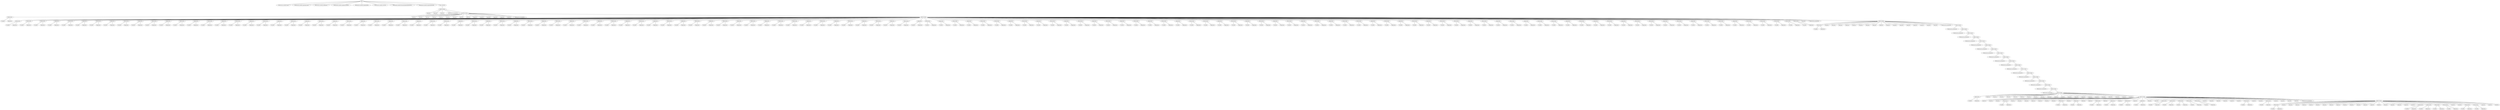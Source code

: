 graph nombre_del_grafo {
"Nodo0"[label=Raiz]; 
"Nodo1"[label="Declaracion metodo hanoi"]; 
"Nodo0"--"Nodo1"; 
"Nodo2"[label="Declaracion metodo imprimirvector"]; 
"Nodo0"--"Nodo2"; 
"Nodo3"[label="Declaracion metodo bubblesort"]; 
"Nodo0"--"Nodo3"; 
"Nodo4"[label="Declaracion metodo agregarvalorlista"]; 
"Nodo0"--"Nodo4"; 
"Nodo5"[label="Declaracion metodo imprimirlista"]; 
"Nodo0"--"Nodo5"; 
"Nodo6"[label="Declaracion metodo archivo3"]; 
"Nodo0"--"Nodo6"; 
"Nodo7"[label="Declaracion metodo funcionesespecialesnativas"]; 
"Nodo0"--"Nodo7"; 
"Nodo8"[label="Declaracion metodo imprimirlistachar"]; 
"Nodo0"--"Nodo8"; 
"Nodo9"[label="Exec archivo3"]; 
"Nodo0"--"Nodo9"; 
"Nodo10"[label="Instrucciones"]; 
"Nodo9"--"Nodo10"; 
"Nodo11"[label="Imprimir"]; 
"Nodo10"--"Nodo11"; 
"Nodo12"[label="Imprimir"]; 
"Nodo10"--"Nodo12"; 
"Nodo13"[label="Imprimir"]; 
"Nodo10"--"Nodo13"; 
"Nodo14"[label="Declaracion parametros"]; 
"Nodo10"--"Nodo14"; 
"Nodo15"[label="Instrucciones"]; 
"Nodo10"--"Nodo15"; 
"Nodo16"[label="Declaracion"]; 
"Nodo15"--"Nodo16"; 
"Nodo17"[label="Variable"]; 
"Nodo16"--"Nodo17"; 
"Nodo18"[label="Expresion"]; 
"Nodo16"--"Nodo18"; 
"Nodo19"[label="Imprimir"]; 
"Nodo15"--"Nodo19"; 
"Nodo20"[label="Imprimir"]; 
"Nodo15"--"Nodo20"; 
"Nodo21"[label="Imprimir"]; 
"Nodo15"--"Nodo21"; 
"Nodo22"[label="Imprimir"]; 
"Nodo15"--"Nodo22"; 
"Nodo23"[label="Imprimir"]; 
"Nodo15"--"Nodo23"; 
"Nodo24"[label="Imprimir"]; 
"Nodo15"--"Nodo24"; 
"Nodo25"[label="Imprimir"]; 
"Nodo15"--"Nodo25"; 
"Nodo26"[label="Imprimir"]; 
"Nodo15"--"Nodo26"; 
"Nodo27"[label="Imprimir"]; 
"Nodo15"--"Nodo27"; 
"Nodo28"[label="Imprimir"]; 
"Nodo15"--"Nodo28"; 
"Nodo29"[label="Imprimir"]; 
"Nodo15"--"Nodo29"; 
"Nodo30"[label="Imprimir"]; 
"Nodo15"--"Nodo30"; 
"Nodo31"[label="Imprimir"]; 
"Nodo15"--"Nodo31"; 
"Nodo32"[label="Imprimir"]; 
"Nodo15"--"Nodo32"; 
"Nodo33"[label="Imprimir"]; 
"Nodo15"--"Nodo33"; 
"Nodo34"[label="Declaracion parametros"]; 
"Nodo15"--"Nodo34"; 
"Nodo35"[label="Instrucciones"]; 
"Nodo15"--"Nodo35"; 
"Nodo36"[label="Declaracion"]; 
"Nodo35"--"Nodo36"; 
"Nodo37"[label="Variable"]; 
"Nodo36"--"Nodo37"; 
"Nodo38"[label="Expresion"]; 
"Nodo36"--"Nodo38"; 
"Nodo39"[label="Declaracion"]; 
"Nodo35"--"Nodo39"; 
"Nodo40"[label="Variable"]; 
"Nodo39"--"Nodo40"; 
"Nodo41"[label="Expresion"]; 
"Nodo39"--"Nodo41"; 
"Nodo42"[label="Declaracion"]; 
"Nodo35"--"Nodo42"; 
"Nodo43"[label="Variable"]; 
"Nodo42"--"Nodo43"; 
"Nodo44"[label="Expresion"]; 
"Nodo42"--"Nodo44"; 
"Nodo45"[label="Asignacion"]; 
"Nodo35"--"Nodo45"; 
"Nodo46"[label="Variable"]; 
"Nodo45"--"Nodo46"; 
"Nodo47"[label="Expresion"]; 
"Nodo45"--"Nodo47"; 
"Nodo48"[label="Declaracion"]; 
"Nodo35"--"Nodo48"; 
"Nodo49"[label="Variable"]; 
"Nodo48"--"Nodo49"; 
"Nodo50"[label="Expresion"]; 
"Nodo48"--"Nodo50"; 
"Nodo51"[label="Asignacion"]; 
"Nodo35"--"Nodo51"; 
"Nodo52"[label="Variable"]; 
"Nodo51"--"Nodo52"; 
"Nodo53"[label="Expresion"]; 
"Nodo51"--"Nodo53"; 
"Nodo54"[label="Declaracion"]; 
"Nodo35"--"Nodo54"; 
"Nodo55"[label="Variable"]; 
"Nodo54"--"Nodo55"; 
"Nodo56"[label="Expresion"]; 
"Nodo54"--"Nodo56"; 
"Nodo57"[label="Asignacion"]; 
"Nodo35"--"Nodo57"; 
"Nodo58"[label="Variable"]; 
"Nodo57"--"Nodo58"; 
"Nodo59"[label="Expresion"]; 
"Nodo57"--"Nodo59"; 
"Nodo60"[label="Declaracion"]; 
"Nodo35"--"Nodo60"; 
"Nodo61"[label="Variable"]; 
"Nodo60"--"Nodo61"; 
"Nodo62"[label="Expresion"]; 
"Nodo60"--"Nodo62"; 
"Nodo63"[label="Asignacion"]; 
"Nodo35"--"Nodo63"; 
"Nodo64"[label="Variable"]; 
"Nodo63"--"Nodo64"; 
"Nodo65"[label="Expresion"]; 
"Nodo63"--"Nodo65"; 
"Nodo66"[label="Declaracion"]; 
"Nodo35"--"Nodo66"; 
"Nodo67"[label="Variable"]; 
"Nodo66"--"Nodo67"; 
"Nodo68"[label="Expresion"]; 
"Nodo66"--"Nodo68"; 
"Nodo69"[label="Asignacion"]; 
"Nodo35"--"Nodo69"; 
"Nodo70"[label="Variable"]; 
"Nodo69"--"Nodo70"; 
"Nodo71"[label="Expresion"]; 
"Nodo69"--"Nodo71"; 
"Nodo72"[label="Declaracion"]; 
"Nodo35"--"Nodo72"; 
"Nodo73"[label="Variable"]; 
"Nodo72"--"Nodo73"; 
"Nodo74"[label="Expresion"]; 
"Nodo72"--"Nodo74"; 
"Nodo75"[label="Asignacion"]; 
"Nodo35"--"Nodo75"; 
"Nodo76"[label="Variable"]; 
"Nodo75"--"Nodo76"; 
"Nodo77"[label="Expresion"]; 
"Nodo75"--"Nodo77"; 
"Nodo78"[label="Declaracion"]; 
"Nodo35"--"Nodo78"; 
"Nodo79"[label="Variable"]; 
"Nodo78"--"Nodo79"; 
"Nodo80"[label="Expresion"]; 
"Nodo78"--"Nodo80"; 
"Nodo81"[label="Asignacion"]; 
"Nodo35"--"Nodo81"; 
"Nodo82"[label="Variable"]; 
"Nodo81"--"Nodo82"; 
"Nodo83"[label="Expresion"]; 
"Nodo81"--"Nodo83"; 
"Nodo84"[label="Declaracion"]; 
"Nodo35"--"Nodo84"; 
"Nodo85"[label="Variable"]; 
"Nodo84"--"Nodo85"; 
"Nodo86"[label="Expresion"]; 
"Nodo84"--"Nodo86"; 
"Nodo87"[label="Asignacion"]; 
"Nodo35"--"Nodo87"; 
"Nodo88"[label="Variable"]; 
"Nodo87"--"Nodo88"; 
"Nodo89"[label="Expresion"]; 
"Nodo87"--"Nodo89"; 
"Nodo90"[label="Declaracion"]; 
"Nodo35"--"Nodo90"; 
"Nodo91"[label="Variable"]; 
"Nodo90"--"Nodo91"; 
"Nodo92"[label="Expresion"]; 
"Nodo90"--"Nodo92"; 
"Nodo93"[label="Asignacion"]; 
"Nodo35"--"Nodo93"; 
"Nodo94"[label="Variable"]; 
"Nodo93"--"Nodo94"; 
"Nodo95"[label="Expresion"]; 
"Nodo93"--"Nodo95"; 
"Nodo96"[label="Declaracion"]; 
"Nodo35"--"Nodo96"; 
"Nodo97"[label="Variable"]; 
"Nodo96"--"Nodo97"; 
"Nodo98"[label="Expresion"]; 
"Nodo96"--"Nodo98"; 
"Nodo99"[label="Asignacion"]; 
"Nodo35"--"Nodo99"; 
"Nodo100"[label="Variable"]; 
"Nodo99"--"Nodo100"; 
"Nodo101"[label="Expresion"]; 
"Nodo99"--"Nodo101"; 
"Nodo102"[label="Declaracion"]; 
"Nodo35"--"Nodo102"; 
"Nodo103"[label="Variable"]; 
"Nodo102"--"Nodo103"; 
"Nodo104"[label="Expresion"]; 
"Nodo102"--"Nodo104"; 
"Nodo105"[label="Asignacion"]; 
"Nodo35"--"Nodo105"; 
"Nodo106"[label="Variable"]; 
"Nodo105"--"Nodo106"; 
"Nodo107"[label="Expresion"]; 
"Nodo105"--"Nodo107"; 
"Nodo108"[label="Declaracion"]; 
"Nodo35"--"Nodo108"; 
"Nodo109"[label="Variable"]; 
"Nodo108"--"Nodo109"; 
"Nodo110"[label="Expresion"]; 
"Nodo108"--"Nodo110"; 
"Nodo111"[label="Asignacion"]; 
"Nodo35"--"Nodo111"; 
"Nodo112"[label="Variable"]; 
"Nodo111"--"Nodo112"; 
"Nodo113"[label="Expresion"]; 
"Nodo111"--"Nodo113"; 
"Nodo114"[label="Declaracion"]; 
"Nodo35"--"Nodo114"; 
"Nodo115"[label="Variable"]; 
"Nodo114"--"Nodo115"; 
"Nodo116"[label="Expresion"]; 
"Nodo114"--"Nodo116"; 
"Nodo117"[label="Asignacion"]; 
"Nodo35"--"Nodo117"; 
"Nodo118"[label="Variable"]; 
"Nodo117"--"Nodo118"; 
"Nodo119"[label="Expresion"]; 
"Nodo117"--"Nodo119"; 
"Nodo120"[label="Declaracion"]; 
"Nodo35"--"Nodo120"; 
"Nodo121"[label="Variable"]; 
"Nodo120"--"Nodo121"; 
"Nodo122"[label="Expresion"]; 
"Nodo120"--"Nodo122"; 
"Nodo123"[label="Asignacion"]; 
"Nodo35"--"Nodo123"; 
"Nodo124"[label="Variable"]; 
"Nodo123"--"Nodo124"; 
"Nodo125"[label="Expresion"]; 
"Nodo123"--"Nodo125"; 
"Nodo126"[label="Declaracion"]; 
"Nodo35"--"Nodo126"; 
"Nodo127"[label="Variable"]; 
"Nodo126"--"Nodo127"; 
"Nodo128"[label="Expresion"]; 
"Nodo126"--"Nodo128"; 
"Nodo129"[label="Declaracion"]; 
"Nodo35"--"Nodo129"; 
"Nodo130"[label="Variable"]; 
"Nodo129"--"Nodo130"; 
"Nodo131"[label="Expresion"]; 
"Nodo129"--"Nodo131"; 
"Nodo132"[label="Asignacion"]; 
"Nodo35"--"Nodo132"; 
"Nodo133"[label="Variable"]; 
"Nodo132"--"Nodo133"; 
"Nodo134"[label="Expresion"]; 
"Nodo132"--"Nodo134"; 
"Nodo135"[label="Declaracion"]; 
"Nodo35"--"Nodo135"; 
"Nodo136"[label="Variable"]; 
"Nodo135"--"Nodo136"; 
"Nodo137"[label="Expresion"]; 
"Nodo135"--"Nodo137"; 
"Nodo138"[label="Asignacion"]; 
"Nodo35"--"Nodo138"; 
"Nodo139"[label="Variable"]; 
"Nodo138"--"Nodo139"; 
"Nodo140"[label="Expresion"]; 
"Nodo138"--"Nodo140"; 
"Nodo141"[label="Declaracion"]; 
"Nodo35"--"Nodo141"; 
"Nodo142"[label="Variable"]; 
"Nodo141"--"Nodo142"; 
"Nodo143"[label="Expresion"]; 
"Nodo141"--"Nodo143"; 
"Nodo144"[label="Asignacion"]; 
"Nodo35"--"Nodo144"; 
"Nodo145"[label="Variable"]; 
"Nodo144"--"Nodo145"; 
"Nodo146"[label="Expresion"]; 
"Nodo144"--"Nodo146"; 
"Nodo147"[label="Declaracion"]; 
"Nodo35"--"Nodo147"; 
"Nodo148"[label="Variable"]; 
"Nodo147"--"Nodo148"; 
"Nodo149"[label="Expresion"]; 
"Nodo147"--"Nodo149"; 
"Nodo150"[label="Asignacion"]; 
"Nodo35"--"Nodo150"; 
"Nodo151"[label="Variable"]; 
"Nodo150"--"Nodo151"; 
"Nodo152"[label="Expresion"]; 
"Nodo150"--"Nodo152"; 
"Nodo153"[label="Declaracion"]; 
"Nodo35"--"Nodo153"; 
"Nodo154"[label="Variable"]; 
"Nodo153"--"Nodo154"; 
"Nodo155"[label="Expresion"]; 
"Nodo153"--"Nodo155"; 
"Nodo156"[label="Asignacion"]; 
"Nodo35"--"Nodo156"; 
"Nodo157"[label="Variable"]; 
"Nodo156"--"Nodo157"; 
"Nodo158"[label="Expresion"]; 
"Nodo156"--"Nodo158"; 
"Nodo159"[label="Declaracion"]; 
"Nodo35"--"Nodo159"; 
"Nodo160"[label="Variable"]; 
"Nodo159"--"Nodo160"; 
"Nodo161"[label="Expresion"]; 
"Nodo159"--"Nodo161"; 
"Nodo162"[label="Asignacion"]; 
"Nodo35"--"Nodo162"; 
"Nodo163"[label="Variable"]; 
"Nodo162"--"Nodo163"; 
"Nodo164"[label="Expresion"]; 
"Nodo162"--"Nodo164"; 
"Nodo165"[label="Declaracion"]; 
"Nodo35"--"Nodo165"; 
"Nodo166"[label="Variable"]; 
"Nodo165"--"Nodo166"; 
"Nodo167"[label="Expresion"]; 
"Nodo165"--"Nodo167"; 
"Nodo168"[label="Asignacion"]; 
"Nodo35"--"Nodo168"; 
"Nodo169"[label="Variable"]; 
"Nodo168"--"Nodo169"; 
"Nodo170"[label="Expresion"]; 
"Nodo168"--"Nodo170"; 
"Nodo171"[label="Declaracion"]; 
"Nodo35"--"Nodo171"; 
"Nodo172"[label="Variable"]; 
"Nodo171"--"Nodo172"; 
"Nodo173"[label="Expresion"]; 
"Nodo171"--"Nodo173"; 
"Nodo174"[label="Asignacion"]; 
"Nodo35"--"Nodo174"; 
"Nodo175"[label="Variable"]; 
"Nodo174"--"Nodo175"; 
"Nodo176"[label="Expresion"]; 
"Nodo174"--"Nodo176"; 
"Nodo177"[label="Declaracion"]; 
"Nodo35"--"Nodo177"; 
"Nodo178"[label="Variable"]; 
"Nodo177"--"Nodo178"; 
"Nodo179"[label="Expresion"]; 
"Nodo177"--"Nodo179"; 
"Nodo180"[label="Asignacion"]; 
"Nodo35"--"Nodo180"; 
"Nodo181"[label="Variable"]; 
"Nodo180"--"Nodo181"; 
"Nodo182"[label="Expresion"]; 
"Nodo180"--"Nodo182"; 
"Nodo183"[label="Declaracion"]; 
"Nodo35"--"Nodo183"; 
"Nodo184"[label="Variable"]; 
"Nodo183"--"Nodo184"; 
"Nodo185"[label="Expresion"]; 
"Nodo183"--"Nodo185"; 
"Nodo186"[label="Asignacion"]; 
"Nodo35"--"Nodo186"; 
"Nodo187"[label="Variable"]; 
"Nodo186"--"Nodo187"; 
"Nodo188"[label="Expresion"]; 
"Nodo186"--"Nodo188"; 
"Nodo189"[label="Declaracion"]; 
"Nodo35"--"Nodo189"; 
"Nodo190"[label="Variable"]; 
"Nodo189"--"Nodo190"; 
"Nodo191"[label="Expresion"]; 
"Nodo189"--"Nodo191"; 
"Nodo192"[label="Asignacion"]; 
"Nodo35"--"Nodo192"; 
"Nodo193"[label="Variable"]; 
"Nodo192"--"Nodo193"; 
"Nodo194"[label="Expresion"]; 
"Nodo192"--"Nodo194"; 
"Nodo195"[label="Declaracion"]; 
"Nodo35"--"Nodo195"; 
"Nodo196"[label="Variable"]; 
"Nodo195"--"Nodo196"; 
"Nodo197"[label="Expresion"]; 
"Nodo195"--"Nodo197"; 
"Nodo198"[label="Asignacion"]; 
"Nodo35"--"Nodo198"; 
"Nodo199"[label="Variable"]; 
"Nodo198"--"Nodo199"; 
"Nodo200"[label="Expresion"]; 
"Nodo198"--"Nodo200"; 
"Nodo201"[label="Declaracion"]; 
"Nodo35"--"Nodo201"; 
"Nodo202"[label="Variable"]; 
"Nodo201"--"Nodo202"; 
"Nodo203"[label="Expresion"]; 
"Nodo201"--"Nodo203"; 
"Nodo204"[label="Declaracion"]; 
"Nodo35"--"Nodo204"; 
"Nodo205"[label="Variable"]; 
"Nodo204"--"Nodo205"; 
"Nodo206"[label="Expresion"]; 
"Nodo204"--"Nodo206"; 
"Nodo207"[label="Asignacion"]; 
"Nodo35"--"Nodo207"; 
"Nodo208"[label="Variable"]; 
"Nodo207"--"Nodo208"; 
"Nodo209"[label="Expresion"]; 
"Nodo207"--"Nodo209"; 
"Nodo210"[label="Declaracion"]; 
"Nodo35"--"Nodo210"; 
"Nodo211"[label="Variable"]; 
"Nodo210"--"Nodo211"; 
"Nodo212"[label="Expresion"]; 
"Nodo210"--"Nodo212"; 
"Nodo213"[label="Asignacion"]; 
"Nodo35"--"Nodo213"; 
"Nodo214"[label="Variable"]; 
"Nodo213"--"Nodo214"; 
"Nodo215"[label="Expresion"]; 
"Nodo213"--"Nodo215"; 
"Nodo216"[label="Declaracion"]; 
"Nodo35"--"Nodo216"; 
"Nodo217"[label="Variable"]; 
"Nodo216"--"Nodo217"; 
"Nodo218"[label="Expresion"]; 
"Nodo216"--"Nodo218"; 
"Nodo219"[label="Asignacion"]; 
"Nodo35"--"Nodo219"; 
"Nodo220"[label="Variable"]; 
"Nodo219"--"Nodo220"; 
"Nodo221"[label="Expresion"]; 
"Nodo219"--"Nodo221"; 
"Nodo222"[label="Declaracion"]; 
"Nodo35"--"Nodo222"; 
"Nodo223"[label="Variable"]; 
"Nodo222"--"Nodo223"; 
"Nodo224"[label="Expresion"]; 
"Nodo222"--"Nodo224"; 
"Nodo225"[label="Asignacion"]; 
"Nodo35"--"Nodo225"; 
"Nodo226"[label="Variable"]; 
"Nodo225"--"Nodo226"; 
"Nodo227"[label="Expresion"]; 
"Nodo225"--"Nodo227"; 
"Nodo228"[label="Declaracion"]; 
"Nodo35"--"Nodo228"; 
"Nodo229"[label="Variable"]; 
"Nodo228"--"Nodo229"; 
"Nodo230"[label="Expresion"]; 
"Nodo228"--"Nodo230"; 
"Nodo231"[label="Asignacion"]; 
"Nodo35"--"Nodo231"; 
"Nodo232"[label="Variable"]; 
"Nodo231"--"Nodo232"; 
"Nodo233"[label="Expresion"]; 
"Nodo231"--"Nodo233"; 
"Nodo234"[label="Declaracion"]; 
"Nodo35"--"Nodo234"; 
"Nodo235"[label="Variable"]; 
"Nodo234"--"Nodo235"; 
"Nodo236"[label="Expresion"]; 
"Nodo234"--"Nodo236"; 
"Nodo237"[label="Asignacion"]; 
"Nodo35"--"Nodo237"; 
"Nodo238"[label="Variable"]; 
"Nodo237"--"Nodo238"; 
"Nodo239"[label="Expresion"]; 
"Nodo237"--"Nodo239"; 
"Nodo240"[label="Declaracion"]; 
"Nodo35"--"Nodo240"; 
"Nodo241"[label="Variable"]; 
"Nodo240"--"Nodo241"; 
"Nodo242"[label="Expresion"]; 
"Nodo240"--"Nodo242"; 
"Nodo243"[label="Asignacion"]; 
"Nodo35"--"Nodo243"; 
"Nodo244"[label="Variable"]; 
"Nodo243"--"Nodo244"; 
"Nodo245"[label="Expresion"]; 
"Nodo243"--"Nodo245"; 
"Nodo246"[label="Declaracion"]; 
"Nodo35"--"Nodo246"; 
"Nodo247"[label="Variable"]; 
"Nodo246"--"Nodo247"; 
"Nodo248"[label="Expresion"]; 
"Nodo246"--"Nodo248"; 
"Nodo249"[label="Declaracion"]; 
"Nodo35"--"Nodo249"; 
"Nodo250"[label="Variable"]; 
"Nodo249"--"Nodo250"; 
"Nodo251"[label="Expresion"]; 
"Nodo249"--"Nodo251"; 
"Nodo252"[label="Asignacion"]; 
"Nodo35"--"Nodo252"; 
"Nodo253"[label="Variable"]; 
"Nodo252"--"Nodo253"; 
"Nodo254"[label="Expresion"]; 
"Nodo252"--"Nodo254"; 
"Nodo255"[label="Declaracion"]; 
"Nodo35"--"Nodo255"; 
"Nodo256"[label="Variable"]; 
"Nodo255"--"Nodo256"; 
"Nodo257"[label="Expresion"]; 
"Nodo255"--"Nodo257"; 
"Nodo258"[label="Asignacion"]; 
"Nodo35"--"Nodo258"; 
"Nodo259"[label="Variable"]; 
"Nodo258"--"Nodo259"; 
"Nodo260"[label="Expresion"]; 
"Nodo258"--"Nodo260"; 
"Nodo261"[label="Declaracion"]; 
"Nodo35"--"Nodo261"; 
"Nodo262"[label="Variable"]; 
"Nodo261"--"Nodo262"; 
"Nodo263"[label="Expresion"]; 
"Nodo261"--"Nodo263"; 
"Nodo264"[label="Asignacion"]; 
"Nodo35"--"Nodo264"; 
"Nodo265"[label="Variable"]; 
"Nodo264"--"Nodo265"; 
"Nodo266"[label="Expresion"]; 
"Nodo264"--"Nodo266"; 
"Nodo267"[label="Declaracion"]; 
"Nodo35"--"Nodo267"; 
"Nodo268"[label="Variable"]; 
"Nodo267"--"Nodo268"; 
"Nodo269"[label="Expresion"]; 
"Nodo267"--"Nodo269"; 
"Nodo270"[label="Asignacion"]; 
"Nodo35"--"Nodo270"; 
"Nodo271"[label="Variable"]; 
"Nodo270"--"Nodo271"; 
"Nodo272"[label="Expresion"]; 
"Nodo270"--"Nodo272"; 
"Nodo273"[label="Declaracion"]; 
"Nodo35"--"Nodo273"; 
"Nodo274"[label="Variable"]; 
"Nodo273"--"Nodo274"; 
"Nodo275"[label="Expresion"]; 
"Nodo273"--"Nodo275"; 
"Nodo276"[label="Asignacion"]; 
"Nodo35"--"Nodo276"; 
"Nodo277"[label="Variable"]; 
"Nodo276"--"Nodo277"; 
"Nodo278"[label="Expresion"]; 
"Nodo276"--"Nodo278"; 
"Nodo279"[label="Declaracion"]; 
"Nodo35"--"Nodo279"; 
"Nodo280"[label="Variable"]; 
"Nodo279"--"Nodo280"; 
"Nodo281"[label="Expresion"]; 
"Nodo279"--"Nodo281"; 
"Nodo282"[label="Asignacion"]; 
"Nodo35"--"Nodo282"; 
"Nodo283"[label="Variable"]; 
"Nodo282"--"Nodo283"; 
"Nodo284"[label="Expresion"]; 
"Nodo282"--"Nodo284"; 
"Nodo285"[label="Declaracion"]; 
"Nodo35"--"Nodo285"; 
"Nodo286"[label="Variable"]; 
"Nodo285"--"Nodo286"; 
"Nodo287"[label="Expresion"]; 
"Nodo285"--"Nodo287"; 
"Nodo288"[label="Asignacion"]; 
"Nodo35"--"Nodo288"; 
"Nodo289"[label="Variable"]; 
"Nodo288"--"Nodo289"; 
"Nodo290"[label="Expresion"]; 
"Nodo288"--"Nodo290"; 
"Nodo291"[label="Declaracion"]; 
"Nodo35"--"Nodo291"; 
"Nodo292"[label="Variable"]; 
"Nodo291"--"Nodo292"; 
"Nodo293"[label="Expresion"]; 
"Nodo291"--"Nodo293"; 
"Nodo294"[label="Declaracion"]; 
"Nodo35"--"Nodo294"; 
"Nodo295"[label="Variable"]; 
"Nodo294"--"Nodo295"; 
"Nodo296"[label="Expresion"]; 
"Nodo294"--"Nodo296"; 
"Nodo297"[label="Asignacion"]; 
"Nodo35"--"Nodo297"; 
"Nodo298"[label="Variable"]; 
"Nodo297"--"Nodo298"; 
"Nodo299"[label="Expresion"]; 
"Nodo297"--"Nodo299"; 
"Nodo300"[label="Declaracion"]; 
"Nodo35"--"Nodo300"; 
"Nodo301"[label="Variable"]; 
"Nodo300"--"Nodo301"; 
"Nodo302"[label="Expresion"]; 
"Nodo300"--"Nodo302"; 
"Nodo303"[label="Asignacion"]; 
"Nodo35"--"Nodo303"; 
"Nodo304"[label="Variable"]; 
"Nodo303"--"Nodo304"; 
"Nodo305"[label="Expresion"]; 
"Nodo303"--"Nodo305"; 
"Nodo306"[label="Declaracion"]; 
"Nodo35"--"Nodo306"; 
"Nodo307"[label="Variable"]; 
"Nodo306"--"Nodo307"; 
"Nodo308"[label="Expresion"]; 
"Nodo306"--"Nodo308"; 
"Nodo309"[label="Asignacion"]; 
"Nodo35"--"Nodo309"; 
"Nodo310"[label="Variable"]; 
"Nodo309"--"Nodo310"; 
"Nodo311"[label="Expresion"]; 
"Nodo309"--"Nodo311"; 
"Nodo312"[label="Declaracion"]; 
"Nodo35"--"Nodo312"; 
"Nodo313"[label="Variable"]; 
"Nodo312"--"Nodo313"; 
"Nodo314"[label="Expresion"]; 
"Nodo312"--"Nodo314"; 
"Nodo315"[label="Asignacion"]; 
"Nodo35"--"Nodo315"; 
"Nodo316"[label="Variable"]; 
"Nodo315"--"Nodo316"; 
"Nodo317"[label="Expresion"]; 
"Nodo315"--"Nodo317"; 
"Nodo318"[label="Declaracion"]; 
"Nodo35"--"Nodo318"; 
"Nodo319"[label="Variable"]; 
"Nodo318"--"Nodo319"; 
"Nodo320"[label="Expresion"]; 
"Nodo318"--"Nodo320"; 
"Nodo321"[label="Asignacion"]; 
"Nodo35"--"Nodo321"; 
"Nodo322"[label="Variable"]; 
"Nodo321"--"Nodo322"; 
"Nodo323"[label="Expresion"]; 
"Nodo321"--"Nodo323"; 
"Nodo324"[label="Declaracion"]; 
"Nodo35"--"Nodo324"; 
"Nodo325"[label="Variable"]; 
"Nodo324"--"Nodo325"; 
"Nodo326"[label="Expresion"]; 
"Nodo324"--"Nodo326"; 
"Nodo327"[label="Declaracion"]; 
"Nodo35"--"Nodo327"; 
"Nodo328"[label="Variable"]; 
"Nodo327"--"Nodo328"; 
"Nodo329"[label="Expresion"]; 
"Nodo327"--"Nodo329"; 
"Nodo330"[label="Asignacion"]; 
"Nodo35"--"Nodo330"; 
"Nodo331"[label="Variable"]; 
"Nodo330"--"Nodo331"; 
"Nodo332"[label="Expresion"]; 
"Nodo330"--"Nodo332"; 
"Nodo333"[label="Declaracion"]; 
"Nodo35"--"Nodo333"; 
"Nodo334"[label="Variable"]; 
"Nodo333"--"Nodo334"; 
"Nodo335"[label="Expresion"]; 
"Nodo333"--"Nodo335"; 
"Nodo336"[label="Asignacion"]; 
"Nodo35"--"Nodo336"; 
"Nodo337"[label="Variable"]; 
"Nodo336"--"Nodo337"; 
"Nodo338"[label="Expresion"]; 
"Nodo336"--"Nodo338"; 
"Nodo339"[label="Declaracion"]; 
"Nodo35"--"Nodo339"; 
"Nodo340"[label="Variable"]; 
"Nodo339"--"Nodo340"; 
"Nodo341"[label="Expresion"]; 
"Nodo339"--"Nodo341"; 
"Nodo342"[label="Asignacion"]; 
"Nodo35"--"Nodo342"; 
"Nodo343"[label="Variable"]; 
"Nodo342"--"Nodo343"; 
"Nodo344"[label="Expresion"]; 
"Nodo342"--"Nodo344"; 
"Nodo345"[label="Declaracion"]; 
"Nodo35"--"Nodo345"; 
"Nodo346"[label="Variable"]; 
"Nodo345"--"Nodo346"; 
"Nodo347"[label="Expresion"]; 
"Nodo345"--"Nodo347"; 
"Nodo348"[label="Declaracion"]; 
"Nodo35"--"Nodo348"; 
"Nodo349"[label="Variable"]; 
"Nodo348"--"Nodo349"; 
"Nodo350"[label="Expresion"]; 
"Nodo348"--"Nodo350"; 
"Nodo351"[label="Asignacion"]; 
"Nodo35"--"Nodo351"; 
"Nodo352"[label="Variable"]; 
"Nodo351"--"Nodo352"; 
"Nodo353"[label="Expresion"]; 
"Nodo351"--"Nodo353"; 
"Nodo354"[label="Declaracion"]; 
"Nodo35"--"Nodo354"; 
"Nodo355"[label="Variable"]; 
"Nodo354"--"Nodo355"; 
"Nodo356"[label="Expresion"]; 
"Nodo354"--"Nodo356"; 
"Nodo357"[label="Asignacion"]; 
"Nodo35"--"Nodo357"; 
"Nodo358"[label="Variable"]; 
"Nodo357"--"Nodo358"; 
"Nodo359"[label="Expresion"]; 
"Nodo357"--"Nodo359"; 
"Nodo360"[label="Declaracion"]; 
"Nodo35"--"Nodo360"; 
"Nodo361"[label="Variable"]; 
"Nodo360"--"Nodo361"; 
"Nodo362"[label="Expresion"]; 
"Nodo360"--"Nodo362"; 
"Nodo363"[label="Asignacion"]; 
"Nodo35"--"Nodo363"; 
"Nodo364"[label="Variable"]; 
"Nodo363"--"Nodo364"; 
"Nodo365"[label="Expresion"]; 
"Nodo363"--"Nodo365"; 
"Nodo366"[label="Declaracion"]; 
"Nodo35"--"Nodo366"; 
"Nodo367"[label="Variable"]; 
"Nodo366"--"Nodo367"; 
"Nodo368"[label="Expresion"]; 
"Nodo366"--"Nodo368"; 
"Nodo369"[label="Declaracion"]; 
"Nodo35"--"Nodo369"; 
"Nodo370"[label="Variable"]; 
"Nodo369"--"Nodo370"; 
"Nodo371"[label="Expresion"]; 
"Nodo369"--"Nodo371"; 
"Nodo372"[label="Asignacion"]; 
"Nodo35"--"Nodo372"; 
"Nodo373"[label="Variable"]; 
"Nodo372"--"Nodo373"; 
"Nodo374"[label="Expresion"]; 
"Nodo372"--"Nodo374"; 
"Nodo375"[label="Declaracion"]; 
"Nodo35"--"Nodo375"; 
"Nodo376"[label="Variable"]; 
"Nodo375"--"Nodo376"; 
"Nodo377"[label="Expresion"]; 
"Nodo375"--"Nodo377"; 
"Nodo378"[label="Asignacion"]; 
"Nodo35"--"Nodo378"; 
"Nodo379"[label="Variable"]; 
"Nodo378"--"Nodo379"; 
"Nodo380"[label="Expresion"]; 
"Nodo378"--"Nodo380"; 
"Nodo381"[label="Declaracion"]; 
"Nodo35"--"Nodo381"; 
"Nodo382"[label="Variable"]; 
"Nodo381"--"Nodo382"; 
"Nodo383"[label="Expresion"]; 
"Nodo381"--"Nodo383"; 
"Nodo384"[label="Asignacion"]; 
"Nodo35"--"Nodo384"; 
"Nodo385"[label="Variable"]; 
"Nodo384"--"Nodo385"; 
"Nodo386"[label="Expresion"]; 
"Nodo384"--"Nodo386"; 
"Nodo387"[label="Declaracion"]; 
"Nodo35"--"Nodo387"; 
"Nodo388"[label="Variable"]; 
"Nodo387"--"Nodo388"; 
"Nodo389"[label="Expresion"]; 
"Nodo387"--"Nodo389"; 
"Nodo390"[label="Declaracion"]; 
"Nodo35"--"Nodo390"; 
"Nodo391"[label="Variable"]; 
"Nodo390"--"Nodo391"; 
"Nodo392"[label="Expresion"]; 
"Nodo390"--"Nodo392"; 
"Nodo393"[label="Asignacion"]; 
"Nodo35"--"Nodo393"; 
"Nodo394"[label="Variable"]; 
"Nodo393"--"Nodo394"; 
"Nodo395"[label="Expresion"]; 
"Nodo393"--"Nodo395"; 
"Nodo396"[label="Declaracion"]; 
"Nodo35"--"Nodo396"; 
"Nodo397"[label="Variable"]; 
"Nodo396"--"Nodo397"; 
"Nodo398"[label="Expresion"]; 
"Nodo396"--"Nodo398"; 
"Nodo399"[label="Asignacion"]; 
"Nodo35"--"Nodo399"; 
"Nodo400"[label="Variable"]; 
"Nodo399"--"Nodo400"; 
"Nodo401"[label="Expresion"]; 
"Nodo399"--"Nodo401"; 
"Nodo402"[label="Declaracion"]; 
"Nodo35"--"Nodo402"; 
"Nodo403"[label="Variable"]; 
"Nodo402"--"Nodo403"; 
"Nodo404"[label="Expresion"]; 
"Nodo402"--"Nodo404"; 
"Nodo405"[label="Declaracion"]; 
"Nodo35"--"Nodo405"; 
"Nodo406"[label="Variable"]; 
"Nodo405"--"Nodo406"; 
"Nodo407"[label="Expresion"]; 
"Nodo405"--"Nodo407"; 
"Nodo408"[label="Asignacion"]; 
"Nodo35"--"Nodo408"; 
"Nodo409"[label="Variable"]; 
"Nodo408"--"Nodo409"; 
"Nodo410"[label="Expresion"]; 
"Nodo408"--"Nodo410"; 
"Nodo411"[label="Declaracion"]; 
"Nodo35"--"Nodo411"; 
"Nodo412"[label="Variable"]; 
"Nodo411"--"Nodo412"; 
"Nodo413"[label="Expresion"]; 
"Nodo411"--"Nodo413"; 
"Nodo414"[label="Declaracion"]; 
"Nodo35"--"Nodo414"; 
"Nodo415"[label="Variable"]; 
"Nodo414"--"Nodo415"; 
"Nodo416"[label="Expresion"]; 
"Nodo414"--"Nodo416"; 
"Nodo417"[label="Declaracion"]; 
"Nodo35"--"Nodo417"; 
"Nodo418"[label="Variable"]; 
"Nodo417"--"Nodo418"; 
"Nodo419"[label="Expresion"]; 
"Nodo417"--"Nodo419"; 
"Nodo420"[label="Declaracion"]; 
"Nodo35"--"Nodo420"; 
"Nodo421"[label="Variable"]; 
"Nodo420"--"Nodo421"; 
"Nodo422"[label="Expresion"]; 
"Nodo420"--"Nodo422"; 
"Nodo423"[label="Declaracion"]; 
"Nodo35"--"Nodo423"; 
"Nodo424"[label="Variable"]; 
"Nodo423"--"Nodo424"; 
"Nodo425"[label="Expresion"]; 
"Nodo423"--"Nodo425"; 
"Nodo426"[label="Imprimir"]; 
"Nodo35"--"Nodo426"; 
"Nodo427"[label="Declaracion parametros"]; 
"Nodo35"--"Nodo427"; 
"Nodo428"[label="Instrucciones"]; 
"Nodo35"--"Nodo428"; 
"Nodo429"[label="Declaracion"]; 
"Nodo428"--"Nodo429"; 
"Nodo430"[label="Variable"]; 
"Nodo429"--"Nodo430"; 
"Nodo431"[label="Expresion"]; 
"Nodo429"--"Nodo431"; 
"Nodo432"[label="Imprimir"]; 
"Nodo428"--"Nodo432"; 
"Nodo433"[label="Imprimir"]; 
"Nodo428"--"Nodo433"; 
"Nodo434"[label="Imprimir"]; 
"Nodo428"--"Nodo434"; 
"Nodo435"[label="Imprimir"]; 
"Nodo428"--"Nodo435"; 
"Nodo436"[label="Imprimir"]; 
"Nodo428"--"Nodo436"; 
"Nodo437"[label="Imprimir"]; 
"Nodo428"--"Nodo437"; 
"Nodo438"[label="Imprimir"]; 
"Nodo428"--"Nodo438"; 
"Nodo439"[label="Imprimir"]; 
"Nodo428"--"Nodo439"; 
"Nodo440"[label="Imprimir"]; 
"Nodo428"--"Nodo440"; 
"Nodo441"[label="Imprimir"]; 
"Nodo428"--"Nodo441"; 
"Nodo442"[label="Imprimir"]; 
"Nodo428"--"Nodo442"; 
"Nodo443"[label="Imprimir"]; 
"Nodo428"--"Nodo443"; 
"Nodo444"[label="Imprimir"]; 
"Nodo428"--"Nodo444"; 
"Nodo445"[label="Imprimir"]; 
"Nodo428"--"Nodo445"; 
"Nodo446"[label="Imprimir"]; 
"Nodo428"--"Nodo446"; 
"Nodo447"[label="Imprimir"]; 
"Nodo428"--"Nodo447"; 
"Nodo448"[label="Imprimir"]; 
"Nodo428"--"Nodo448"; 
"Nodo449"[label="Declaracion parametros"]; 
"Nodo428"--"Nodo449"; 
"Nodo450"[label="Instrucciones"]; 
"Nodo428"--"Nodo450"; 
"Nodo451"[label="Declaracion parametros"]; 
"Nodo450"--"Nodo451"; 
"Nodo452"[label="Instrucciones"]; 
"Nodo450"--"Nodo452"; 
"Nodo453"[label="Declaracion parametros"]; 
"Nodo452"--"Nodo453"; 
"Nodo454"[label="Instrucciones"]; 
"Nodo452"--"Nodo454"; 
"Nodo455"[label="Declaracion parametros"]; 
"Nodo454"--"Nodo455"; 
"Nodo456"[label="Instrucciones"]; 
"Nodo454"--"Nodo456"; 
"Nodo457"[label="Declaracion parametros"]; 
"Nodo456"--"Nodo457"; 
"Nodo458"[label="Instrucciones"]; 
"Nodo456"--"Nodo458"; 
"Nodo459"[label="Declaracion parametros"]; 
"Nodo458"--"Nodo459"; 
"Nodo460"[label="Instrucciones"]; 
"Nodo458"--"Nodo460"; 
"Nodo461"[label="Declaracion parametros"]; 
"Nodo460"--"Nodo461"; 
"Nodo462"[label="Instrucciones"]; 
"Nodo460"--"Nodo462"; 
"Nodo463"[label="Declaracion parametros"]; 
"Nodo462"--"Nodo463"; 
"Nodo464"[label="Instrucciones"]; 
"Nodo462"--"Nodo464"; 
"Nodo465"[label="Declaracion parametros"]; 
"Nodo464"--"Nodo465"; 
"Nodo466"[label="Instrucciones"]; 
"Nodo464"--"Nodo466"; 
"Nodo467"[label="Declaracion parametros"]; 
"Nodo466"--"Nodo467"; 
"Nodo468"[label="Instrucciones"]; 
"Nodo466"--"Nodo468"; 
"Nodo469"[label="Declaracion parametros"]; 
"Nodo468"--"Nodo469"; 
"Nodo470"[label="Instrucciones"]; 
"Nodo468"--"Nodo470"; 
"Nodo471"[label="Declaracion parametros"]; 
"Nodo470"--"Nodo471"; 
"Nodo472"[label="Instrucciones"]; 
"Nodo470"--"Nodo472"; 
"Nodo473"[label="Declaracion parametros"]; 
"Nodo472"--"Nodo473"; 
"Nodo474"[label="Instrucciones"]; 
"Nodo472"--"Nodo474"; 
"Nodo475"[label="Declaracion parametros"]; 
"Nodo474"--"Nodo475"; 
"Nodo476"[label="Instrucciones"]; 
"Nodo474"--"Nodo476"; 
"Nodo477"[label="Declaracion parametros"]; 
"Nodo476"--"Nodo477"; 
"Nodo478"[label="Instrucciones"]; 
"Nodo476"--"Nodo478"; 
"Nodo479"[label="Declaracion parametros"]; 
"Nodo478"--"Nodo479"; 
"Nodo480"[label="Instrucciones"]; 
"Nodo478"--"Nodo480"; 
"Nodo481"[label="Declaracion parametros"]; 
"Nodo480"--"Nodo481"; 
"Nodo482"[label="Instrucciones"]; 
"Nodo480"--"Nodo482"; 
"Nodo483"[label="Declaracion parametros"]; 
"Nodo482"--"Nodo483"; 
"Nodo484"[label="Instrucciones"]; 
"Nodo482"--"Nodo484"; 
"Nodo485"[label="Declaracion"]; 
"Nodo484"--"Nodo485"; 
"Nodo486"[label="Variable"]; 
"Nodo485"--"Nodo486"; 
"Nodo487"[label="Expresion"]; 
"Nodo485"--"Nodo487"; 
"Nodo488"[label="Imprimir"]; 
"Nodo484"--"Nodo488"; 
"Nodo489"[label="Imprimir"]; 
"Nodo484"--"Nodo489"; 
"Nodo490"[label="Imprimir"]; 
"Nodo484"--"Nodo490"; 
"Nodo491"[label="Imprimir"]; 
"Nodo484"--"Nodo491"; 
"Nodo492"[label="Imprimir"]; 
"Nodo484"--"Nodo492"; 
"Nodo493"[label="Imprimir"]; 
"Nodo484"--"Nodo493"; 
"Nodo494"[label="Imprimir"]; 
"Nodo484"--"Nodo494"; 
"Nodo495"[label="Imprimir"]; 
"Nodo484"--"Nodo495"; 
"Nodo496"[label="Imprimir"]; 
"Nodo484"--"Nodo496"; 
"Nodo497"[label="Imprimir"]; 
"Nodo484"--"Nodo497"; 
"Nodo498"[label="Imprimir"]; 
"Nodo484"--"Nodo498"; 
"Nodo499"[label="Imprimir"]; 
"Nodo484"--"Nodo499"; 
"Nodo500"[label="Imprimir"]; 
"Nodo484"--"Nodo500"; 
"Nodo501"[label="Imprimir"]; 
"Nodo484"--"Nodo501"; 
"Nodo502"[label="Imprimir"]; 
"Nodo484"--"Nodo502"; 
"Nodo503"[label="Imprimir"]; 
"Nodo484"--"Nodo503"; 
"Nodo504"[label="Imprimir"]; 
"Nodo484"--"Nodo504"; 
"Nodo505"[label="Imprimir"]; 
"Nodo484"--"Nodo505"; 
"Nodo506"[label="Imprimir"]; 
"Nodo484"--"Nodo506"; 
"Nodo507"[label="Imprimir"]; 
"Nodo484"--"Nodo507"; 
"Nodo508"[label="Imprimir"]; 
"Nodo484"--"Nodo508"; 
"Nodo509"[label="Imprimir"]; 
"Nodo484"--"Nodo509"; 
"Nodo510"[label="Instrucciones"]; 
"Nodo484"--"Nodo510"; 
"Nodo511"[label="Imprimir"]; 
"Nodo510"--"Nodo511"; 
"Nodo512"[label="Imprimir"]; 
"Nodo510"--"Nodo512"; 
"Nodo513"[label="Imprimir"]; 
"Nodo510"--"Nodo513"; 
"Nodo514"[label="Declaracion"]; 
"Nodo510"--"Nodo514"; 
"Nodo515"[label="Variable"]; 
"Nodo514"--"Nodo515"; 
"Nodo516"[label="Expresion"]; 
"Nodo514"--"Nodo516"; 
"Nodo517"[label="Imprimir"]; 
"Nodo510"--"Nodo517"; 
"Nodo518"[label="Imprimir"]; 
"Nodo510"--"Nodo518"; 
"Nodo519"[label="Imprimir"]; 
"Nodo510"--"Nodo519"; 
"Nodo520"[label="Imprimir"]; 
"Nodo510"--"Nodo520"; 
"Nodo521"[label="Imprimir"]; 
"Nodo510"--"Nodo521"; 
"Nodo522"[label="Imprimir"]; 
"Nodo510"--"Nodo522"; 
"Nodo523"[label="Imprimir"]; 
"Nodo510"--"Nodo523"; 
"Nodo524"[label="Declaracion"]; 
"Nodo510"--"Nodo524"; 
"Nodo525"[label="Variable"]; 
"Nodo524"--"Nodo525"; 
"Nodo526"[label="Expresion"]; 
"Nodo524"--"Nodo526"; 
"Nodo527"[label="Imprimir"]; 
"Nodo510"--"Nodo527"; 
"Nodo528"[label="Asignacion"]; 
"Nodo510"--"Nodo528"; 
"Nodo529"[label="Variable"]; 
"Nodo528"--"Nodo529"; 
"Nodo530"[label="Expresion"]; 
"Nodo528"--"Nodo530"; 
"Nodo531"[label="Imprimir"]; 
"Nodo510"--"Nodo531"; 
"Nodo532"[label="Imprimir"]; 
"Nodo510"--"Nodo532"; 
"Nodo533"[label="Declaracion"]; 
"Nodo510"--"Nodo533"; 
"Nodo534"[label="Variable"]; 
"Nodo533"--"Nodo534"; 
"Nodo535"[label="Expresion"]; 
"Nodo533"--"Nodo535"; 
"Nodo536"[label="Imprimir"]; 
"Nodo510"--"Nodo536"; 
"Nodo537"[label="Asignacion"]; 
"Nodo510"--"Nodo537"; 
"Nodo538"[label="Variable"]; 
"Nodo537"--"Nodo538"; 
"Nodo539"[label="Expresion"]; 
"Nodo537"--"Nodo539"; 
"Nodo540"[label="Imprimir"]; 
"Nodo510"--"Nodo540"; 
"Nodo541"[label="Declaracion"]; 
"Nodo510"--"Nodo541"; 
"Nodo542"[label="Variable"]; 
"Nodo541"--"Nodo542"; 
"Nodo543"[label="Expresion"]; 
"Nodo541"--"Nodo543"; 
"Nodo544"[label="Imprimir"]; 
"Nodo510"--"Nodo544"; 
"Nodo545"[label="Asignacion"]; 
"Nodo510"--"Nodo545"; 
"Nodo546"[label="Variable"]; 
"Nodo545"--"Nodo546"; 
"Nodo547"[label="Expresion"]; 
"Nodo545"--"Nodo547"; 
"Nodo548"[label="Imprimir"]; 
"Nodo510"--"Nodo548"; 
"Nodo549"[label="Imprimir"]; 
"Nodo510"--"Nodo549"; 
"Nodo550"[label="Declaracion"]; 
"Nodo510"--"Nodo550"; 
"Nodo551"[label="Variable"]; 
"Nodo550"--"Nodo551"; 
"Nodo552"[label="Expresion"]; 
"Nodo550"--"Nodo552"; 
"Nodo553"[label="Declaracion"]; 
"Nodo510"--"Nodo553"; 
"Nodo554"[label="Variable"]; 
"Nodo553"--"Nodo554"; 
"Nodo555"[label="Expresion"]; 
"Nodo553"--"Nodo555"; 
"Nodo556"[label="Declaracion"]; 
"Nodo510"--"Nodo556"; 
"Nodo557"[label="Variable"]; 
"Nodo556"--"Nodo557"; 
"Nodo558"[label="Expresion"]; 
"Nodo556"--"Nodo558"; 
"Nodo559"[label="Declaracion"]; 
"Nodo510"--"Nodo559"; 
"Nodo560"[label="Variable"]; 
"Nodo559"--"Nodo560"; 
"Nodo561"[label="Expresion"]; 
"Nodo559"--"Nodo561"; 
"Nodo562"[label="Declaracion"]; 
"Nodo510"--"Nodo562"; 
"Nodo563"[label="Variable"]; 
"Nodo562"--"Nodo563"; 
"Nodo564"[label="Expresion"]; 
"Nodo562"--"Nodo564"; 
"Nodo565"[label="Imprimir"]; 
"Nodo510"--"Nodo565"; 
"Nodo566"[label="Imprimir"]; 
"Nodo510"--"Nodo566"; 
"Nodo567"[label="Imprimir"]; 
"Nodo510"--"Nodo567"; 
"Nodo568"[label="Imprimir"]; 
"Nodo510"--"Nodo568"; 
"Nodo569"[label="Imprimir"]; 
"Nodo510"--"Nodo569"; 
"Nodo570"[label="Imprimir"]; 
"Nodo510"--"Nodo570"; 
"Nodo571"[label="Declaracion"]; 
"Nodo510"--"Nodo571"; 
"Nodo572"[label="Variable"]; 
"Nodo571"--"Nodo572"; 
"Nodo573"[label="Expresion"]; 
"Nodo571"--"Nodo573"; 
"Nodo574"[label="Imprimir"]; 
"Nodo510"--"Nodo574"; 
"Nodo575"[label="Imprimir"]; 
"Nodo510"--"Nodo575"; 
"Nodo576"[label="Declaracion"]; 
"Nodo510"--"Nodo576"; 
"Nodo577"[label="Variable"]; 
"Nodo576"--"Nodo577"; 
"Nodo578"[label="Expresion"]; 
"Nodo576"--"Nodo578"; 
"Nodo579"[label="Imprimir"]; 
"Nodo510"--"Nodo579"; 
"Nodo580"[label="Imprimir"]; 
"Nodo510"--"Nodo580"; 
"Nodo581"[label="Imprimir"]; 
"Nodo510"--"Nodo581"; 
"Nodo582"[label="Imprimir"]; 
"Nodo510"--"Nodo582"; 
"Nodo583"[label="Declaracion parametros"]; 
"Nodo510"--"Nodo583"; 
"Nodo584"[label="Instrucciones"]; 
"Nodo510"--"Nodo584"; 
"Nodo585"[label="Declaracion"]; 
"Nodo584"--"Nodo585"; 
"Nodo586"[label="Variable"]; 
"Nodo585"--"Nodo586"; 
"Nodo587"[label="Expresion"]; 
"Nodo585"--"Nodo587"; 
"Nodo588"[label="Imprimir"]; 
"Nodo584"--"Nodo588"; 
"Nodo589"[label="Imprimir"]; 
"Nodo584"--"Nodo589"; 
"Nodo590"[label="Imprimir"]; 
"Nodo584"--"Nodo590"; 
"Nodo591"[label="Imprimir"]; 
"Nodo584"--"Nodo591"; 
"Nodo592"[label="Imprimir"]; 
"Nodo584"--"Nodo592"; 
"Nodo593"[label="Imprimir"]; 
"Nodo584"--"Nodo593"; 
"Nodo594"[label="Imprimir"]; 
"Nodo584"--"Nodo594"; 
"Nodo595"[label="Imprimir"]; 
"Nodo584"--"Nodo595"; 
"Nodo596"[label="Imprimir"]; 
"Nodo584"--"Nodo596"; 
"Nodo597"[label="Imprimir"]; 
"Nodo584"--"Nodo597"; 
"Nodo598"[label="Imprimir"]; 
"Nodo584"--"Nodo598"; 
"Nodo599"[label="Imprimir"]; 
"Nodo584"--"Nodo599"; 
"Nodo600"[label="Imprimir"]; 
"Nodo584"--"Nodo600"; 
"Nodo601"[label="Imprimir"]; 
"Nodo584"--"Nodo601"; 
"Nodo602"[label="Imprimir"]; 
"Nodo584"--"Nodo602"; 
"Nodo603"[label="Imprimir"]; 
"Nodo584"--"Nodo603"; 
"Nodo604"[label="Imprimir"]; 
"Nodo584"--"Nodo604"; 
"Nodo605"[label="Imprimir"]; 
"Nodo584"--"Nodo605"; 
"Nodo606"[label="Imprimir"]; 
"Nodo584"--"Nodo606"; 
"Nodo607"[label="Imprimir"]; 
"Nodo584"--"Nodo607"; 
"Nodo608"[label="Declaracion"]; 
"Nodo584"--"Nodo608"; 
"Nodo609"[label="Variable"]; 
"Nodo608"--"Nodo609"; 
"Nodo610"[label="Expresion"]; 
"Nodo608"--"Nodo610"; 
"Nodo611"[label="Declaracion"]; 
"Nodo584"--"Nodo611"; 
"Nodo612"[label="Variable"]; 
"Nodo611"--"Nodo612"; 
"Nodo613"[label="Expresion"]; 
"Nodo611"--"Nodo613"; 
"Nodo614"[label="Declaracion"]; 
"Nodo584"--"Nodo614"; 
"Nodo615"[label="Variable"]; 
"Nodo614"--"Nodo615"; 
"Nodo616"[label="Expresion"]; 
"Nodo614"--"Nodo616"; 
"Nodo617"[label="Declaracion"]; 
"Nodo584"--"Nodo617"; 
"Nodo618"[label="Variable"]; 
"Nodo617"--"Nodo618"; 
"Nodo619"[label="Expresion"]; 
"Nodo617"--"Nodo619"; 
"Nodo620"[label="Imprimir"]; 
"Nodo584"--"Nodo620"; 
"Nodo621"[label="Imprimir"]; 
"Nodo584"--"Nodo621"; 
"Nodo622"[label="Declaracion"]; 
"Nodo584"--"Nodo622"; 
"Nodo623"[label="Variable"]; 
"Nodo622"--"Nodo623"; 
"Nodo624"[label="Expresion"]; 
"Nodo622"--"Nodo624"; 
"Nodo625"[label="Declaracion"]; 
"Nodo584"--"Nodo625"; 
"Nodo626"[label="Variable"]; 
"Nodo625"--"Nodo626"; 
"Nodo627"[label="Expresion"]; 
"Nodo625"--"Nodo627"; 
"Nodo628"[label="Imprimir"]; 
"Nodo584"--"Nodo628"; 
"Nodo629"[label="Imprimir"]; 
"Nodo584"--"Nodo629"; 
"Nodo630"[label="Imprimir"]; 
"Nodo584"--"Nodo630"; 
}
